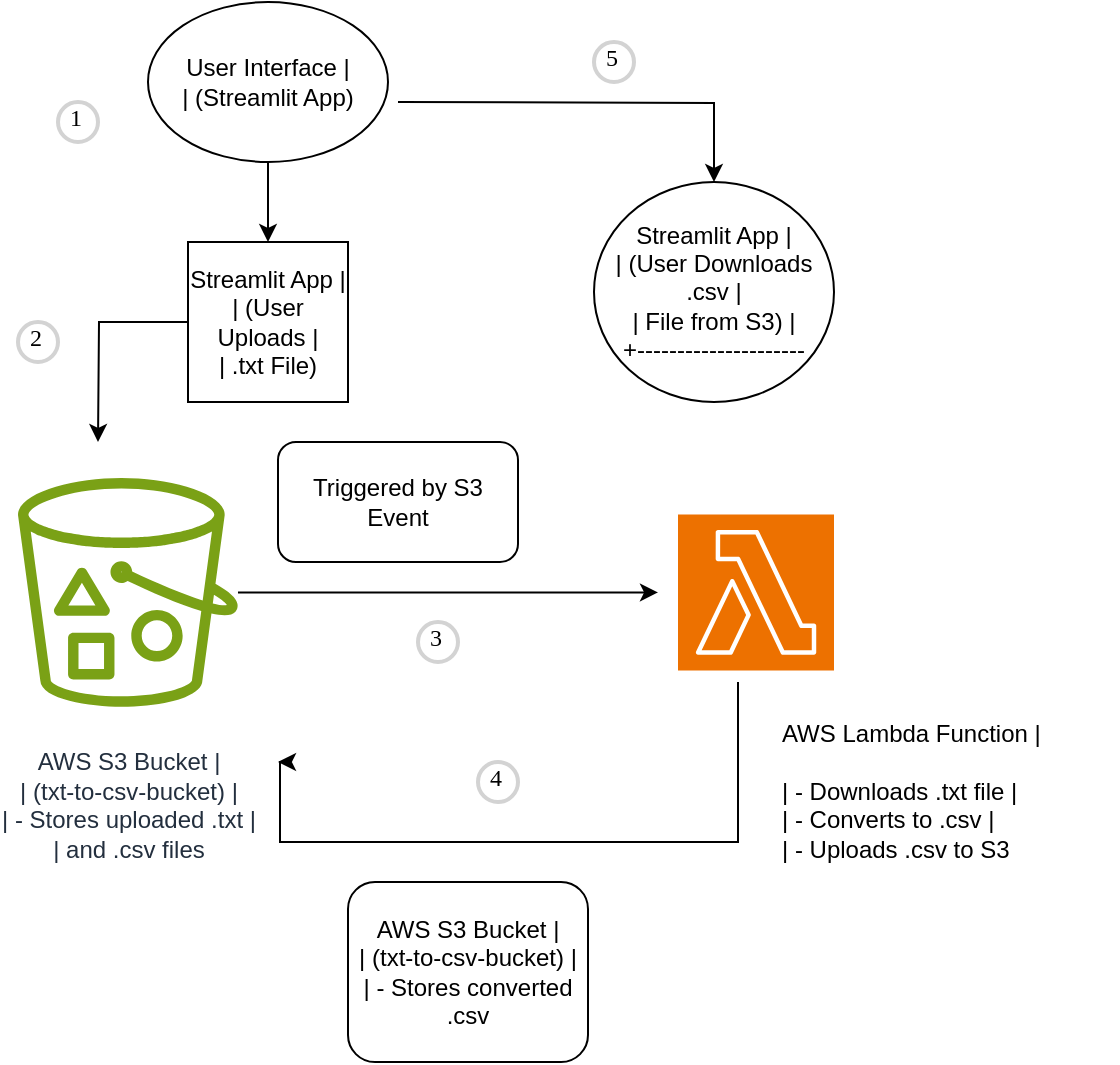 <mxfile version="24.6.4" type="github">
  <diagram name="Page-1" id="6LtSAWjlYkghMCgNZHlP">
    <mxGraphModel dx="1034" dy="414" grid="1" gridSize="10" guides="1" tooltips="1" connect="1" arrows="1" fold="1" page="1" pageScale="1" pageWidth="850" pageHeight="1100" math="0" shadow="0">
      <root>
        <mxCell id="0" />
        <mxCell id="1" parent="0" />
        <mxCell id="HBpiAIJEh0LoAKmxCRy6-2" style="edgeStyle=orthogonalEdgeStyle;rounded=0;orthogonalLoop=1;jettySize=auto;html=1;" parent="1" source="HBpiAIJEh0LoAKmxCRy6-1" edge="1">
          <mxGeometry relative="1" as="geometry">
            <mxPoint x="365" y="130" as="targetPoint" />
          </mxGeometry>
        </mxCell>
        <mxCell id="HBpiAIJEh0LoAKmxCRy6-1" value="User Interface  |&lt;br/&gt;|  (Streamlit App)" style="ellipse;whiteSpace=wrap;html=1;" parent="1" vertex="1">
          <mxGeometry x="305" y="10" width="120" height="80" as="geometry" />
        </mxCell>
        <mxCell id="HBpiAIJEh0LoAKmxCRy6-6" style="edgeStyle=orthogonalEdgeStyle;rounded=0;orthogonalLoop=1;jettySize=auto;html=1;" parent="1" source="HBpiAIJEh0LoAKmxCRy6-3" edge="1">
          <mxGeometry relative="1" as="geometry">
            <mxPoint x="280" y="230" as="targetPoint" />
          </mxGeometry>
        </mxCell>
        <mxCell id="KzyEwbn7hPCj3oFNrjPn-17" value="" style="edgeStyle=orthogonalEdgeStyle;rounded=0;orthogonalLoop=1;jettySize=auto;html=1;" edge="1" parent="1" target="KzyEwbn7hPCj3oFNrjPn-18">
          <mxGeometry relative="1" as="geometry">
            <mxPoint x="430" y="60" as="sourcePoint" />
            <mxPoint x="520" y="170" as="targetPoint" />
          </mxGeometry>
        </mxCell>
        <mxCell id="HBpiAIJEh0LoAKmxCRy6-3" value="Streamlit App  |&lt;br/&gt;|  (User Uploads   |&lt;br/&gt;|   .txt File)" style="whiteSpace=wrap;html=1;aspect=fixed;" parent="1" vertex="1">
          <mxGeometry x="325" y="130" width="80" height="80" as="geometry" />
        </mxCell>
        <mxCell id="HBpiAIJEh0LoAKmxCRy6-4" value="" style="sketch=0;points=[[0,0,0],[0.25,0,0],[0.5,0,0],[0.75,0,0],[1,0,0],[0,1,0],[0.25,1,0],[0.5,1,0],[0.75,1,0],[1,1,0],[0,0.25,0],[0,0.5,0],[0,0.75,0],[1,0.25,0],[1,0.5,0],[1,0.75,0]];outlineConnect=0;fontColor=#232F3E;fillColor=#ED7100;strokeColor=#ffffff;dashed=0;verticalLabelPosition=bottom;verticalAlign=top;align=center;html=1;fontSize=12;fontStyle=0;aspect=fixed;shape=mxgraph.aws4.resourceIcon;resIcon=mxgraph.aws4.lambda;" parent="1" vertex="1">
          <mxGeometry x="570" y="266.2" width="78" height="78" as="geometry" />
        </mxCell>
        <mxCell id="KzyEwbn7hPCj3oFNrjPn-5" style="edgeStyle=orthogonalEdgeStyle;rounded=0;orthogonalLoop=1;jettySize=auto;html=1;" edge="1" parent="1" source="HBpiAIJEh0LoAKmxCRy6-5">
          <mxGeometry relative="1" as="geometry">
            <mxPoint x="560" y="305.2" as="targetPoint" />
          </mxGeometry>
        </mxCell>
        <mxCell id="HBpiAIJEh0LoAKmxCRy6-5" value="&#xa; AWS S3 Bucket          |&#xa;|  (txt-to-csv-bucket)     |&#xa;|  - Stores uploaded .txt  |&#xa;|    and .csv files    &#xa;&#xa;" style="sketch=0;outlineConnect=0;fontColor=#232F3E;gradientColor=none;fillColor=#7AA116;strokeColor=none;dashed=0;verticalLabelPosition=bottom;verticalAlign=top;align=center;html=1;fontSize=12;fontStyle=0;aspect=fixed;pointerEvents=1;shape=mxgraph.aws4.bucket_with_objects;" parent="1" vertex="1">
          <mxGeometry x="240" y="248" width="110" height="114.4" as="geometry" />
        </mxCell>
        <mxCell id="KzyEwbn7hPCj3oFNrjPn-14" style="edgeStyle=orthogonalEdgeStyle;rounded=0;orthogonalLoop=1;jettySize=auto;html=1;" edge="1" parent="1">
          <mxGeometry relative="1" as="geometry">
            <mxPoint x="370" y="390" as="targetPoint" />
            <mxPoint x="600" y="350" as="sourcePoint" />
            <Array as="points">
              <mxPoint x="600" y="430" />
              <mxPoint x="371" y="430" />
            </Array>
          </mxGeometry>
        </mxCell>
        <mxCell id="KzyEwbn7hPCj3oFNrjPn-2" value="AWS Lambda Function    |&lt;br&gt;&lt;br&gt;|  - Downloads .txt file   |&lt;br&gt;|  - Converts to .csv      |&lt;br&gt;|  - Uploads .csv to S3" style="text;whiteSpace=wrap;html=1;" vertex="1" parent="1">
          <mxGeometry x="620" y="362.4" width="170" height="100" as="geometry" />
        </mxCell>
        <mxCell id="KzyEwbn7hPCj3oFNrjPn-3" value="Triggered by S3 Event" style="rounded=1;whiteSpace=wrap;html=1;" vertex="1" parent="1">
          <mxGeometry x="370" y="230" width="120" height="60" as="geometry" />
        </mxCell>
        <mxCell id="KzyEwbn7hPCj3oFNrjPn-15" value=" AWS S3 Bucket          |&lt;br/&gt;|  (txt-to-csv-bucket)     |&lt;br/&gt;|  - Stores converted .csv" style="rounded=1;whiteSpace=wrap;html=1;" vertex="1" parent="1">
          <mxGeometry x="405" y="450" width="120" height="90" as="geometry" />
        </mxCell>
        <mxCell id="KzyEwbn7hPCj3oFNrjPn-18" value=" Streamlit App           |&lt;br/&gt;|  (User Downloads .csv    |&lt;br/&gt;|   File from S3)          |&lt;br/&gt;+---------------------" style="ellipse;whiteSpace=wrap;html=1;" vertex="1" parent="1">
          <mxGeometry x="528" y="100" width="120" height="110" as="geometry" />
        </mxCell>
        <mxCell id="KzyEwbn7hPCj3oFNrjPn-20" value="1" style="ellipse;whiteSpace=wrap;html=1;aspect=fixed;strokeWidth=2;fontFamily=Tahoma;spacingBottom=4;spacingRight=2;strokeColor=#d3d3d3;" vertex="1" parent="1">
          <mxGeometry x="260" y="60" width="20" height="20" as="geometry" />
        </mxCell>
        <mxCell id="KzyEwbn7hPCj3oFNrjPn-22" value="2" style="ellipse;whiteSpace=wrap;html=1;aspect=fixed;strokeWidth=2;fontFamily=Tahoma;spacingBottom=4;spacingRight=2;strokeColor=#d3d3d3;" vertex="1" parent="1">
          <mxGeometry x="240" y="170" width="20" height="20" as="geometry" />
        </mxCell>
        <mxCell id="KzyEwbn7hPCj3oFNrjPn-26" value="3" style="ellipse;whiteSpace=wrap;html=1;aspect=fixed;strokeWidth=2;fontFamily=Tahoma;spacingBottom=4;spacingRight=2;strokeColor=#d3d3d3;" vertex="1" parent="1">
          <mxGeometry x="440" y="320" width="20" height="20" as="geometry" />
        </mxCell>
        <mxCell id="KzyEwbn7hPCj3oFNrjPn-27" value="4" style="ellipse;whiteSpace=wrap;html=1;aspect=fixed;strokeWidth=2;fontFamily=Tahoma;spacingBottom=4;spacingRight=2;strokeColor=#d3d3d3;" vertex="1" parent="1">
          <mxGeometry x="470" y="390" width="20" height="20" as="geometry" />
        </mxCell>
        <mxCell id="KzyEwbn7hPCj3oFNrjPn-31" value="5" style="ellipse;whiteSpace=wrap;html=1;aspect=fixed;strokeWidth=2;fontFamily=Tahoma;spacingBottom=4;spacingRight=2;strokeColor=#d3d3d3;" vertex="1" parent="1">
          <mxGeometry x="528" y="30" width="20" height="20" as="geometry" />
        </mxCell>
      </root>
    </mxGraphModel>
  </diagram>
</mxfile>
